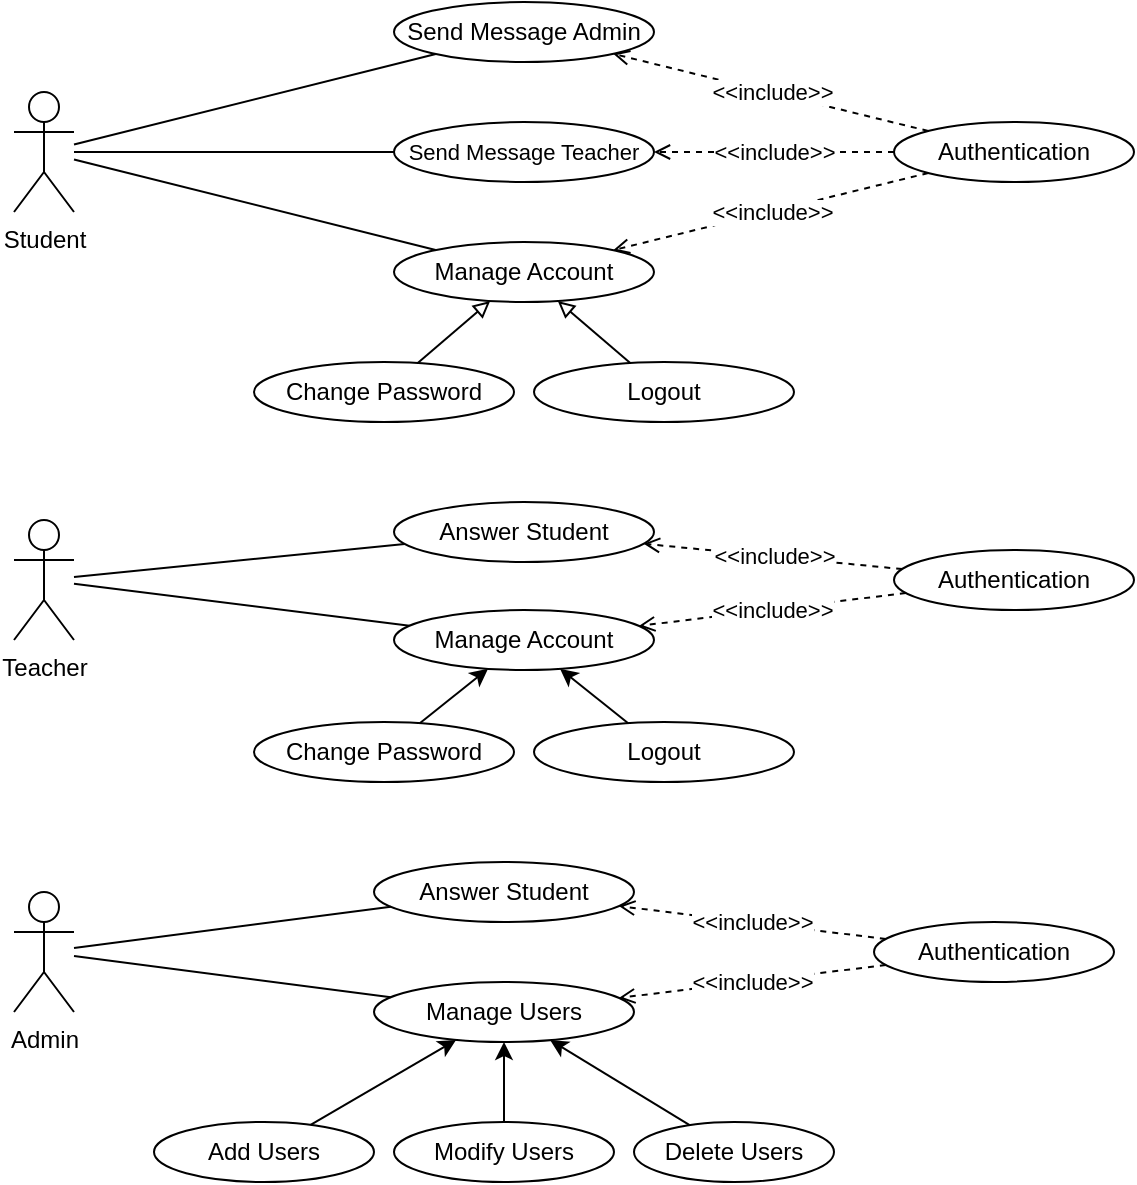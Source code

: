 <mxfile version="17.4.0" type="github" pages="2">
  <diagram id="RxK-hwhavK0Ak2JXyipl" name="UseCase">
    <mxGraphModel dx="868" dy="593" grid="1" gridSize="10" guides="1" tooltips="1" connect="1" arrows="1" fold="1" page="1" pageScale="1" pageWidth="1169" pageHeight="827" background="none" math="0" shadow="0">
      <root>
        <mxCell id="0" />
        <mxCell id="1" parent="0" />
        <mxCell id="9mTpWFLZTC0OJPlyUyN7-3" value="Teacher" style="shape=umlActor;verticalLabelPosition=bottom;verticalAlign=top;html=1;outlineConnect=0;" parent="1" vertex="1">
          <mxGeometry x="120" y="319" width="30" height="60" as="geometry" />
        </mxCell>
        <mxCell id="9mTpWFLZTC0OJPlyUyN7-56" value="" style="endArrow=none;html=1;rounded=0;" parent="1" source="9mTpWFLZTC0OJPlyUyN7-89" target="9mTpWFLZTC0OJPlyUyN7-3" edge="1">
          <mxGeometry width="50" height="50" relative="1" as="geometry">
            <mxPoint x="324.512" y="284.447" as="sourcePoint" />
            <mxPoint x="560" y="230" as="targetPoint" />
          </mxGeometry>
        </mxCell>
        <mxCell id="9mTpWFLZTC0OJPlyUyN7-58" value="" style="endArrow=none;html=1;rounded=0;" parent="1" source="9mTpWFLZTC0OJPlyUyN7-63" target="9mTpWFLZTC0OJPlyUyN7-3" edge="1">
          <mxGeometry width="50" height="50" relative="1" as="geometry">
            <mxPoint x="328.661" y="364.481" as="sourcePoint" />
            <mxPoint x="160" y="274.062" as="targetPoint" />
          </mxGeometry>
        </mxCell>
        <mxCell id="9mTpWFLZTC0OJPlyUyN7-63" value="Manage Account" style="ellipse;whiteSpace=wrap;html=1;" parent="1" vertex="1">
          <mxGeometry x="310" y="364" width="130" height="30" as="geometry" />
        </mxCell>
        <mxCell id="9mTpWFLZTC0OJPlyUyN7-64" value="Change Password" style="ellipse;whiteSpace=wrap;html=1;" parent="1" vertex="1">
          <mxGeometry x="240" y="420" width="130" height="30" as="geometry" />
        </mxCell>
        <mxCell id="9mTpWFLZTC0OJPlyUyN7-65" value="" style="endArrow=classic;html=1;rounded=0;" parent="1" source="9mTpWFLZTC0OJPlyUyN7-64" target="9mTpWFLZTC0OJPlyUyN7-63" edge="1">
          <mxGeometry width="50" height="50" relative="1" as="geometry">
            <mxPoint x="560" y="480" as="sourcePoint" />
            <mxPoint x="510" y="530" as="targetPoint" />
          </mxGeometry>
        </mxCell>
        <mxCell id="9mTpWFLZTC0OJPlyUyN7-66" value="Logout" style="ellipse;whiteSpace=wrap;html=1;" parent="1" vertex="1">
          <mxGeometry x="380" y="420" width="130" height="30" as="geometry" />
        </mxCell>
        <mxCell id="9mTpWFLZTC0OJPlyUyN7-67" value="" style="endArrow=classic;html=1;rounded=0;" parent="1" source="9mTpWFLZTC0OJPlyUyN7-66" target="9mTpWFLZTC0OJPlyUyN7-63" edge="1">
          <mxGeometry width="50" height="50" relative="1" as="geometry">
            <mxPoint x="510" y="530" as="sourcePoint" />
            <mxPoint x="560" y="480" as="targetPoint" />
          </mxGeometry>
        </mxCell>
        <mxCell id="9mTpWFLZTC0OJPlyUyN7-68" value="Authentication" style="ellipse;whiteSpace=wrap;html=1;" parent="1" vertex="1">
          <mxGeometry x="560" y="334" width="120" height="30" as="geometry" />
        </mxCell>
        <mxCell id="9mTpWFLZTC0OJPlyUyN7-69" value="" style="endArrow=open;html=1;rounded=0;dashed=1;endFill=0;" parent="1" source="9mTpWFLZTC0OJPlyUyN7-68" target="9mTpWFLZTC0OJPlyUyN7-89" edge="1">
          <mxGeometry relative="1" as="geometry">
            <mxPoint x="620" y="275" as="sourcePoint" />
            <mxPoint x="423.824" y="284.902" as="targetPoint" />
          </mxGeometry>
        </mxCell>
        <mxCell id="9mTpWFLZTC0OJPlyUyN7-70" value="&amp;lt;&amp;lt;include&amp;gt;&amp;gt;" style="edgeLabel;resizable=0;html=1;align=center;verticalAlign=middle;" parent="9mTpWFLZTC0OJPlyUyN7-69" connectable="0" vertex="1">
          <mxGeometry relative="1" as="geometry" />
        </mxCell>
        <mxCell id="9mTpWFLZTC0OJPlyUyN7-73" value="" style="endArrow=open;html=1;rounded=0;dashed=1;endFill=0;" parent="1" source="9mTpWFLZTC0OJPlyUyN7-68" target="9mTpWFLZTC0OJPlyUyN7-63" edge="1">
          <mxGeometry relative="1" as="geometry">
            <mxPoint x="610" y="314" as="sourcePoint" />
            <mxPoint x="450" y="335" as="targetPoint" />
          </mxGeometry>
        </mxCell>
        <mxCell id="9mTpWFLZTC0OJPlyUyN7-74" value="&amp;lt;&amp;lt;include&amp;gt;&amp;gt;" style="edgeLabel;resizable=0;html=1;align=center;verticalAlign=middle;" parent="9mTpWFLZTC0OJPlyUyN7-73" connectable="0" vertex="1">
          <mxGeometry relative="1" as="geometry" />
        </mxCell>
        <mxCell id="9mTpWFLZTC0OJPlyUyN7-89" value="Answer Student" style="ellipse;whiteSpace=wrap;html=1;" parent="1" vertex="1">
          <mxGeometry x="310" y="310" width="130" height="30" as="geometry" />
        </mxCell>
        <mxCell id="9mTpWFLZTC0OJPlyUyN7-2" value="Student" style="shape=umlActor;verticalLabelPosition=bottom;verticalAlign=top;html=1;outlineConnect=0;" parent="1" vertex="1">
          <mxGeometry x="120" y="105" width="30" height="60" as="geometry" />
        </mxCell>
        <mxCell id="9mTpWFLZTC0OJPlyUyN7-9" value="Send Message Admin" style="ellipse;whiteSpace=wrap;html=1;" parent="1" vertex="1">
          <mxGeometry x="310" y="60" width="130" height="30" as="geometry" />
        </mxCell>
        <mxCell id="9mTpWFLZTC0OJPlyUyN7-10" value="Send Message Teacher" style="ellipse;whiteSpace=wrap;html=1;fontSize=11;" parent="1" vertex="1">
          <mxGeometry x="310" y="120" width="130" height="30" as="geometry" />
        </mxCell>
        <mxCell id="9mTpWFLZTC0OJPlyUyN7-12" value="" style="endArrow=none;html=1;rounded=0;" parent="1" source="9mTpWFLZTC0OJPlyUyN7-2" target="9mTpWFLZTC0OJPlyUyN7-9" edge="1">
          <mxGeometry width="50" height="50" relative="1" as="geometry">
            <mxPoint x="170" y="110" as="sourcePoint" />
            <mxPoint x="220" y="60" as="targetPoint" />
          </mxGeometry>
        </mxCell>
        <mxCell id="9mTpWFLZTC0OJPlyUyN7-13" value="" style="endArrow=none;html=1;rounded=0;" parent="1" source="9mTpWFLZTC0OJPlyUyN7-2" target="9mTpWFLZTC0OJPlyUyN7-10" edge="1">
          <mxGeometry width="50" height="50" relative="1" as="geometry">
            <mxPoint x="150" y="90" as="sourcePoint" />
            <mxPoint x="560" y="160" as="targetPoint" />
          </mxGeometry>
        </mxCell>
        <mxCell id="9mTpWFLZTC0OJPlyUyN7-16" value="Authentication" style="ellipse;whiteSpace=wrap;html=1;" parent="1" vertex="1">
          <mxGeometry x="560" y="120" width="120" height="30" as="geometry" />
        </mxCell>
        <mxCell id="9mTpWFLZTC0OJPlyUyN7-24" value="" style="endArrow=open;html=1;rounded=0;dashed=1;endFill=0;" parent="1" source="9mTpWFLZTC0OJPlyUyN7-16" target="9mTpWFLZTC0OJPlyUyN7-9" edge="1">
          <mxGeometry relative="1" as="geometry">
            <mxPoint x="500" y="180" as="sourcePoint" />
            <mxPoint x="600" y="180" as="targetPoint" />
          </mxGeometry>
        </mxCell>
        <mxCell id="9mTpWFLZTC0OJPlyUyN7-25" value="&amp;lt;&amp;lt;include&amp;gt;&amp;gt;" style="edgeLabel;resizable=0;html=1;align=center;verticalAlign=middle;" parent="9mTpWFLZTC0OJPlyUyN7-24" connectable="0" vertex="1">
          <mxGeometry relative="1" as="geometry" />
        </mxCell>
        <mxCell id="9mTpWFLZTC0OJPlyUyN7-26" value="" style="endArrow=open;html=1;rounded=0;dashed=1;endFill=0;" parent="1" source="9mTpWFLZTC0OJPlyUyN7-16" target="9mTpWFLZTC0OJPlyUyN7-10" edge="1">
          <mxGeometry relative="1" as="geometry">
            <mxPoint x="480" y="190" as="sourcePoint" />
            <mxPoint x="580" y="190" as="targetPoint" />
          </mxGeometry>
        </mxCell>
        <mxCell id="9mTpWFLZTC0OJPlyUyN7-27" value="&amp;lt;&amp;lt;include&amp;gt;&amp;gt;" style="edgeLabel;resizable=0;html=1;align=center;verticalAlign=middle;" parent="9mTpWFLZTC0OJPlyUyN7-26" connectable="0" vertex="1">
          <mxGeometry relative="1" as="geometry" />
        </mxCell>
        <mxCell id="9mTpWFLZTC0OJPlyUyN7-29" value="Manage Account" style="ellipse;whiteSpace=wrap;html=1;" parent="1" vertex="1">
          <mxGeometry x="310" y="180" width="130" height="30" as="geometry" />
        </mxCell>
        <mxCell id="9mTpWFLZTC0OJPlyUyN7-30" value="" style="endArrow=none;html=1;rounded=0;" parent="1" source="9mTpWFLZTC0OJPlyUyN7-29" target="9mTpWFLZTC0OJPlyUyN7-2" edge="1">
          <mxGeometry width="50" height="50" relative="1" as="geometry">
            <mxPoint x="510" y="210" as="sourcePoint" />
            <mxPoint x="150" y="90" as="targetPoint" />
          </mxGeometry>
        </mxCell>
        <mxCell id="9mTpWFLZTC0OJPlyUyN7-32" value="" style="endArrow=open;html=1;rounded=0;dashed=1;endFill=0;" parent="1" source="9mTpWFLZTC0OJPlyUyN7-16" target="9mTpWFLZTC0OJPlyUyN7-29" edge="1">
          <mxGeometry relative="1" as="geometry">
            <mxPoint x="610" y="115" as="sourcePoint" />
            <mxPoint x="450" y="145" as="targetPoint" />
          </mxGeometry>
        </mxCell>
        <mxCell id="9mTpWFLZTC0OJPlyUyN7-33" value="&amp;lt;&amp;lt;include&amp;gt;&amp;gt;" style="edgeLabel;resizable=0;html=1;align=center;verticalAlign=middle;" parent="9mTpWFLZTC0OJPlyUyN7-32" connectable="0" vertex="1">
          <mxGeometry relative="1" as="geometry" />
        </mxCell>
        <mxCell id="9mTpWFLZTC0OJPlyUyN7-34" value="Change Password" style="ellipse;whiteSpace=wrap;html=1;" parent="1" vertex="1">
          <mxGeometry x="240" y="240" width="130" height="30" as="geometry" />
        </mxCell>
        <mxCell id="9mTpWFLZTC0OJPlyUyN7-38" value="" style="endArrow=block;html=1;rounded=0;endFill=0;" parent="1" source="9mTpWFLZTC0OJPlyUyN7-34" target="9mTpWFLZTC0OJPlyUyN7-29" edge="1">
          <mxGeometry width="50" height="50" relative="1" as="geometry">
            <mxPoint x="560" y="300" as="sourcePoint" />
            <mxPoint x="510" y="350" as="targetPoint" />
          </mxGeometry>
        </mxCell>
        <mxCell id="9mTpWFLZTC0OJPlyUyN7-39" value="Logout" style="ellipse;whiteSpace=wrap;html=1;" parent="1" vertex="1">
          <mxGeometry x="380" y="240" width="130" height="30" as="geometry" />
        </mxCell>
        <mxCell id="9mTpWFLZTC0OJPlyUyN7-40" value="" style="endArrow=block;html=1;rounded=0;endFill=0;" parent="1" source="9mTpWFLZTC0OJPlyUyN7-39" target="9mTpWFLZTC0OJPlyUyN7-29" edge="1">
          <mxGeometry width="50" height="50" relative="1" as="geometry">
            <mxPoint x="510" y="350" as="sourcePoint" />
            <mxPoint x="560" y="300" as="targetPoint" />
          </mxGeometry>
        </mxCell>
        <mxCell id="9mTpWFLZTC0OJPlyUyN7-4" value="Admin" style="shape=umlActor;verticalLabelPosition=bottom;verticalAlign=top;html=1;outlineConnect=0;" parent="1" vertex="1">
          <mxGeometry x="120" y="505" width="30" height="60" as="geometry" />
        </mxCell>
        <mxCell id="9mTpWFLZTC0OJPlyUyN7-75" value="Answer Student" style="ellipse;whiteSpace=wrap;html=1;" parent="1" vertex="1">
          <mxGeometry x="300" y="490" width="130" height="30" as="geometry" />
        </mxCell>
        <mxCell id="9mTpWFLZTC0OJPlyUyN7-77" value="Manage Users" style="ellipse;whiteSpace=wrap;html=1;" parent="1" vertex="1">
          <mxGeometry x="300" y="550" width="130" height="30" as="geometry" />
        </mxCell>
        <mxCell id="9mTpWFLZTC0OJPlyUyN7-82" value="Authentication" style="ellipse;whiteSpace=wrap;html=1;" parent="1" vertex="1">
          <mxGeometry x="550" y="520" width="120" height="30" as="geometry" />
        </mxCell>
        <mxCell id="9mTpWFLZTC0OJPlyUyN7-83" value="" style="endArrow=open;html=1;rounded=0;dashed=1;endFill=0;" parent="1" source="9mTpWFLZTC0OJPlyUyN7-82" target="9mTpWFLZTC0OJPlyUyN7-75" edge="1">
          <mxGeometry relative="1" as="geometry">
            <mxPoint x="610" y="465" as="sourcePoint" />
            <mxPoint x="450" y="435" as="targetPoint" />
          </mxGeometry>
        </mxCell>
        <mxCell id="9mTpWFLZTC0OJPlyUyN7-84" value="&amp;lt;&amp;lt;include&amp;gt;&amp;gt;" style="edgeLabel;resizable=0;html=1;align=center;verticalAlign=middle;" parent="9mTpWFLZTC0OJPlyUyN7-83" connectable="0" vertex="1">
          <mxGeometry relative="1" as="geometry" />
        </mxCell>
        <mxCell id="9mTpWFLZTC0OJPlyUyN7-87" value="" style="endArrow=open;html=1;rounded=0;dashed=1;endFill=0;" parent="1" source="9mTpWFLZTC0OJPlyUyN7-82" target="9mTpWFLZTC0OJPlyUyN7-77" edge="1">
          <mxGeometry relative="1" as="geometry">
            <mxPoint x="600" y="504" as="sourcePoint" />
            <mxPoint x="440" y="525" as="targetPoint" />
          </mxGeometry>
        </mxCell>
        <mxCell id="9mTpWFLZTC0OJPlyUyN7-88" value="&amp;lt;&amp;lt;include&amp;gt;&amp;gt;" style="edgeLabel;resizable=0;html=1;align=center;verticalAlign=middle;" parent="9mTpWFLZTC0OJPlyUyN7-87" connectable="0" vertex="1">
          <mxGeometry relative="1" as="geometry" />
        </mxCell>
        <mxCell id="9mTpWFLZTC0OJPlyUyN7-101" value="" style="endArrow=none;html=1;rounded=0;fontSize=11;" parent="1" source="9mTpWFLZTC0OJPlyUyN7-4" target="9mTpWFLZTC0OJPlyUyN7-75" edge="1">
          <mxGeometry width="50" height="50" relative="1" as="geometry">
            <mxPoint x="520" y="390" as="sourcePoint" />
            <mxPoint x="570" y="340" as="targetPoint" />
          </mxGeometry>
        </mxCell>
        <mxCell id="9mTpWFLZTC0OJPlyUyN7-102" value="" style="endArrow=none;html=1;rounded=0;fontSize=11;" parent="1" source="9mTpWFLZTC0OJPlyUyN7-4" target="9mTpWFLZTC0OJPlyUyN7-77" edge="1">
          <mxGeometry width="50" height="50" relative="1" as="geometry">
            <mxPoint x="150" y="557.188" as="sourcePoint" />
            <mxPoint x="324.553" y="524.459" as="targetPoint" />
          </mxGeometry>
        </mxCell>
        <mxCell id="9mTpWFLZTC0OJPlyUyN7-105" value="Add Users" style="ellipse;whiteSpace=wrap;html=1;" parent="1" vertex="1">
          <mxGeometry x="190" y="620" width="110" height="30" as="geometry" />
        </mxCell>
        <mxCell id="9mTpWFLZTC0OJPlyUyN7-108" value="Modify Users" style="ellipse;whiteSpace=wrap;html=1;" parent="1" vertex="1">
          <mxGeometry x="310" y="620" width="110" height="30" as="geometry" />
        </mxCell>
        <mxCell id="9mTpWFLZTC0OJPlyUyN7-109" value="Delete Users" style="ellipse;whiteSpace=wrap;html=1;" parent="1" vertex="1">
          <mxGeometry x="430" y="620" width="100" height="30" as="geometry" />
        </mxCell>
        <mxCell id="9mTpWFLZTC0OJPlyUyN7-110" value="" style="endArrow=classic;html=1;rounded=0;fontSize=11;" parent="1" source="9mTpWFLZTC0OJPlyUyN7-105" target="9mTpWFLZTC0OJPlyUyN7-77" edge="1">
          <mxGeometry width="50" height="50" relative="1" as="geometry">
            <mxPoint x="90" y="500" as="sourcePoint" />
            <mxPoint x="140" y="450" as="targetPoint" />
          </mxGeometry>
        </mxCell>
        <mxCell id="9mTpWFLZTC0OJPlyUyN7-111" value="" style="endArrow=classic;html=1;rounded=0;fontSize=11;" parent="1" source="9mTpWFLZTC0OJPlyUyN7-109" target="9mTpWFLZTC0OJPlyUyN7-77" edge="1">
          <mxGeometry width="50" height="50" relative="1" as="geometry">
            <mxPoint x="650" y="620" as="sourcePoint" />
            <mxPoint x="700" y="570" as="targetPoint" />
          </mxGeometry>
        </mxCell>
        <mxCell id="9mTpWFLZTC0OJPlyUyN7-112" value="" style="endArrow=classic;html=1;rounded=0;fontSize=11;" parent="1" source="9mTpWFLZTC0OJPlyUyN7-108" target="9mTpWFLZTC0OJPlyUyN7-77" edge="1">
          <mxGeometry width="50" height="50" relative="1" as="geometry">
            <mxPoint x="220" y="530" as="sourcePoint" />
            <mxPoint x="270" y="480" as="targetPoint" />
          </mxGeometry>
        </mxCell>
      </root>
    </mxGraphModel>
  </diagram>
  <diagram id="rKKl1XsBsu5-0OQfWzOm" name="Class">
    <mxGraphModel dx="1736" dy="1186" grid="1" gridSize="10" guides="1" tooltips="1" connect="1" arrows="1" fold="1" page="1" pageScale="1" pageWidth="1169" pageHeight="827" math="0" shadow="0">
      <root>
        <mxCell id="0" />
        <mxCell id="1" parent="0" />
        <mxCell id="GgEkKTrSYsy7QNeAzJKL-1" value="&lt;abstract&gt; User" style="swimlane;fontStyle=2;align=center;verticalAlign=top;childLayout=stackLayout;horizontal=1;startSize=26;horizontalStack=0;resizeParent=1;resizeLast=0;collapsible=1;marginBottom=0;rounded=0;shadow=0;strokeWidth=1;fillColor=#dae8fc;strokeColor=#6c8ebf;" vertex="1" parent="1">
          <mxGeometry x="60" y="360" width="150" height="164" as="geometry">
            <mxRectangle x="220" y="120" width="160" height="26" as="alternateBounds" />
          </mxGeometry>
        </mxCell>
        <mxCell id="GgEkKTrSYsy7QNeAzJKL-2" value="Full Name : String" style="text;align=left;verticalAlign=top;spacingLeft=4;spacingRight=4;overflow=hidden;rotatable=0;points=[[0,0.5],[1,0.5]];portConstraint=eastwest;" vertex="1" parent="GgEkKTrSYsy7QNeAzJKL-1">
          <mxGeometry y="26" width="150" height="26" as="geometry" />
        </mxCell>
        <mxCell id="GgEkKTrSYsy7QNeAzJKL-3" value="Phone Number : String" style="text;align=left;verticalAlign=top;spacingLeft=4;spacingRight=4;overflow=hidden;rotatable=0;points=[[0,0.5],[1,0.5]];portConstraint=eastwest;rounded=0;shadow=0;html=0;" vertex="1" parent="GgEkKTrSYsy7QNeAzJKL-1">
          <mxGeometry y="52" width="150" height="26" as="geometry" />
        </mxCell>
        <mxCell id="GgEkKTrSYsy7QNeAzJKL-4" value="Email Address : String" style="text;align=left;verticalAlign=top;spacingLeft=4;spacingRight=4;overflow=hidden;rotatable=0;points=[[0,0.5],[1,0.5]];portConstraint=eastwest;rounded=0;shadow=0;html=0;" vertex="1" parent="GgEkKTrSYsy7QNeAzJKL-1">
          <mxGeometry y="78" width="150" height="26" as="geometry" />
        </mxCell>
        <mxCell id="GgEkKTrSYsy7QNeAzJKL-5" value="ID : Integer (11)" style="text;align=left;verticalAlign=top;spacingLeft=4;spacingRight=4;overflow=hidden;rotatable=0;points=[[0,0.5],[1,0.5]];portConstraint=eastwest;rounded=0;shadow=0;html=0;" vertex="1" parent="GgEkKTrSYsy7QNeAzJKL-1">
          <mxGeometry y="104" width="150" height="26" as="geometry" />
        </mxCell>
        <mxCell id="GgEkKTrSYsy7QNeAzJKL-6" value="Password : String" style="text;align=left;verticalAlign=top;spacingLeft=4;spacingRight=4;overflow=hidden;rotatable=0;points=[[0,0.5],[1,0.5]];portConstraint=eastwest;rounded=0;shadow=0;html=0;" vertex="1" parent="GgEkKTrSYsy7QNeAzJKL-1">
          <mxGeometry y="130" width="150" height="26" as="geometry" />
        </mxCell>
        <mxCell id="GgEkKTrSYsy7QNeAzJKL-7" value="" style="line;html=1;strokeWidth=1;align=left;verticalAlign=middle;spacingTop=-1;spacingLeft=3;spacingRight=3;rotatable=0;labelPosition=right;points=[];portConstraint=eastwest;" vertex="1" parent="GgEkKTrSYsy7QNeAzJKL-1">
          <mxGeometry y="156" width="150" height="8" as="geometry" />
        </mxCell>
        <mxCell id="GgEkKTrSYsy7QNeAzJKL-8" value="Student" style="swimlane;fontStyle=2;align=center;verticalAlign=top;childLayout=stackLayout;horizontal=1;startSize=26;horizontalStack=0;resizeParent=1;resizeLast=0;collapsible=1;marginBottom=0;rounded=0;shadow=0;strokeWidth=1;fillColor=#dae8fc;strokeColor=#6c8ebf;" vertex="1" parent="1">
          <mxGeometry x="260" y="320" width="150" height="138" as="geometry">
            <mxRectangle x="220" y="120" width="160" height="26" as="alternateBounds" />
          </mxGeometry>
        </mxCell>
        <mxCell id="GgEkKTrSYsy7QNeAzJKL-9" value="Level : String" style="text;align=left;verticalAlign=top;spacingLeft=4;spacingRight=4;overflow=hidden;rotatable=0;points=[[0,0.5],[1,0.5]];portConstraint=eastwest;" vertex="1" parent="GgEkKTrSYsy7QNeAzJKL-8">
          <mxGeometry y="26" width="150" height="26" as="geometry" />
        </mxCell>
        <mxCell id="GgEkKTrSYsy7QNeAzJKL-10" value="Group : Integer (2)" style="text;align=left;verticalAlign=top;spacingLeft=4;spacingRight=4;overflow=hidden;rotatable=0;points=[[0,0.5],[1,0.5]];portConstraint=eastwest;rounded=0;shadow=0;html=0;" vertex="1" parent="GgEkKTrSYsy7QNeAzJKL-8">
          <mxGeometry y="52" width="150" height="26" as="geometry" />
        </mxCell>
        <mxCell id="GgEkKTrSYsy7QNeAzJKL-11" value="Card_ID : String (12)" style="text;align=left;verticalAlign=top;spacingLeft=4;spacingRight=4;overflow=hidden;rotatable=0;points=[[0,0.5],[1,0.5]];portConstraint=eastwest;rounded=0;shadow=0;html=0;" vertex="1" parent="GgEkKTrSYsy7QNeAzJKL-8">
          <mxGeometry y="78" width="150" height="26" as="geometry" />
        </mxCell>
        <mxCell id="GgEkKTrSYsy7QNeAzJKL-12" value="Spec : String" style="text;align=left;verticalAlign=top;spacingLeft=4;spacingRight=4;overflow=hidden;rotatable=0;points=[[0,0.5],[1,0.5]];portConstraint=eastwest;rounded=0;shadow=0;html=0;" vertex="1" parent="GgEkKTrSYsy7QNeAzJKL-8">
          <mxGeometry y="104" width="150" height="26" as="geometry" />
        </mxCell>
        <mxCell id="GgEkKTrSYsy7QNeAzJKL-13" value="" style="line;html=1;strokeWidth=1;align=left;verticalAlign=middle;spacingTop=-1;spacingLeft=3;spacingRight=3;rotatable=0;labelPosition=right;points=[];portConstraint=eastwest;" vertex="1" parent="GgEkKTrSYsy7QNeAzJKL-8">
          <mxGeometry y="130" width="150" height="8" as="geometry" />
        </mxCell>
        <mxCell id="GgEkKTrSYsy7QNeAzJKL-14" value="Teacher" style="swimlane;fontStyle=2;align=center;verticalAlign=top;childLayout=stackLayout;horizontal=1;startSize=26;horizontalStack=0;resizeParent=1;resizeLast=0;collapsible=1;marginBottom=0;rounded=0;shadow=0;strokeWidth=1;fillColor=#dae8fc;strokeColor=#6c8ebf;" vertex="1" parent="1">
          <mxGeometry x="260" y="480" width="150" height="60" as="geometry">
            <mxRectangle x="220" y="120" width="160" height="26" as="alternateBounds" />
          </mxGeometry>
        </mxCell>
        <mxCell id="GgEkKTrSYsy7QNeAzJKL-15" value="Grade : String" style="text;align=left;verticalAlign=top;spacingLeft=4;spacingRight=4;overflow=hidden;rotatable=0;points=[[0,0.5],[1,0.5]];portConstraint=eastwest;" vertex="1" parent="GgEkKTrSYsy7QNeAzJKL-14">
          <mxGeometry y="26" width="150" height="26" as="geometry" />
        </mxCell>
        <mxCell id="GgEkKTrSYsy7QNeAzJKL-16" value="" style="line;html=1;strokeWidth=1;align=left;verticalAlign=middle;spacingTop=-1;spacingLeft=3;spacingRight=3;rotatable=0;labelPosition=right;points=[];portConstraint=eastwest;" vertex="1" parent="GgEkKTrSYsy7QNeAzJKL-14">
          <mxGeometry y="52" width="150" height="8" as="geometry" />
        </mxCell>
        <mxCell id="GgEkKTrSYsy7QNeAzJKL-17" value="Problem" style="swimlane;fontStyle=2;align=center;verticalAlign=top;childLayout=stackLayout;horizontal=1;startSize=26;horizontalStack=0;resizeParent=1;resizeLast=0;collapsible=1;marginBottom=0;rounded=0;shadow=0;strokeWidth=1;fillColor=#d5e8d4;strokeColor=#82b366;" vertex="1" parent="1">
          <mxGeometry x="690" y="120" width="150" height="164" as="geometry">
            <mxRectangle x="600" y="156" width="160" height="26" as="alternateBounds" />
          </mxGeometry>
        </mxCell>
        <mxCell id="GgEkKTrSYsy7QNeAzJKL-18" value="ID : Integer (11)" style="text;align=left;verticalAlign=top;spacingLeft=4;spacingRight=4;overflow=hidden;rotatable=0;points=[[0,0.5],[1,0.5]];portConstraint=eastwest;rounded=0;shadow=0;html=0;" vertex="1" parent="GgEkKTrSYsy7QNeAzJKL-17">
          <mxGeometry y="26" width="150" height="26" as="geometry" />
        </mxCell>
        <mxCell id="GgEkKTrSYsy7QNeAzJKL-19" value="Type : String" style="text;align=left;verticalAlign=top;spacingLeft=4;spacingRight=4;overflow=hidden;rotatable=0;points=[[0,0.5],[1,0.5]];portConstraint=eastwest;" vertex="1" parent="GgEkKTrSYsy7QNeAzJKL-17">
          <mxGeometry y="52" width="150" height="26" as="geometry" />
        </mxCell>
        <mxCell id="GgEkKTrSYsy7QNeAzJKL-20" value="Text : String" style="text;align=left;verticalAlign=top;spacingLeft=4;spacingRight=4;overflow=hidden;rotatable=0;points=[[0,0.5],[1,0.5]];portConstraint=eastwest;rounded=0;shadow=0;html=0;" vertex="1" parent="GgEkKTrSYsy7QNeAzJKL-17">
          <mxGeometry y="78" width="150" height="26" as="geometry" />
        </mxCell>
        <mxCell id="GgEkKTrSYsy7QNeAzJKL-21" value="Write Date : Date" style="text;align=left;verticalAlign=top;spacingLeft=4;spacingRight=4;overflow=hidden;rotatable=0;points=[[0,0.5],[1,0.5]];portConstraint=eastwest;rounded=0;shadow=0;html=0;" vertex="1" parent="GgEkKTrSYsy7QNeAzJKL-17">
          <mxGeometry y="104" width="150" height="26" as="geometry" />
        </mxCell>
        <mxCell id="GgEkKTrSYsy7QNeAzJKL-22" value="Answer Date : Date" style="text;align=left;verticalAlign=top;spacingLeft=4;spacingRight=4;overflow=hidden;rotatable=0;points=[[0,0.5],[1,0.5]];portConstraint=eastwest;rounded=0;shadow=0;html=0;" vertex="1" parent="GgEkKTrSYsy7QNeAzJKL-17">
          <mxGeometry y="130" width="150" height="26" as="geometry" />
        </mxCell>
        <mxCell id="GgEkKTrSYsy7QNeAzJKL-23" value="" style="line;html=1;strokeWidth=1;align=left;verticalAlign=middle;spacingTop=-1;spacingLeft=3;spacingRight=3;rotatable=0;labelPosition=right;points=[];portConstraint=eastwest;" vertex="1" parent="GgEkKTrSYsy7QNeAzJKL-17">
          <mxGeometry y="156" width="150" height="8" as="geometry" />
        </mxCell>
        <mxCell id="GgEkKTrSYsy7QNeAzJKL-24" value="" style="endArrow=classic;html=1;rounded=0;" edge="1" parent="1" source="GgEkKTrSYsy7QNeAzJKL-8" target="GgEkKTrSYsy7QNeAzJKL-17">
          <mxGeometry relative="1" as="geometry">
            <mxPoint x="530" y="260" as="sourcePoint" />
            <mxPoint x="690" y="260" as="targetPoint" />
          </mxGeometry>
        </mxCell>
        <mxCell id="GgEkKTrSYsy7QNeAzJKL-25" value="Send" style="edgeLabel;resizable=0;html=1;align=center;verticalAlign=middle;" connectable="0" vertex="1" parent="GgEkKTrSYsy7QNeAzJKL-24">
          <mxGeometry relative="1" as="geometry" />
        </mxCell>
        <mxCell id="GgEkKTrSYsy7QNeAzJKL-26" value="0..*" style="edgeLabel;resizable=0;html=1;align=left;verticalAlign=bottom;" connectable="0" vertex="1" parent="GgEkKTrSYsy7QNeAzJKL-24">
          <mxGeometry x="-1" relative="1" as="geometry">
            <mxPoint x="10" y="-6" as="offset" />
          </mxGeometry>
        </mxCell>
        <mxCell id="GgEkKTrSYsy7QNeAzJKL-27" value="1" style="edgeLabel;resizable=0;html=1;align=right;verticalAlign=bottom;" connectable="0" vertex="1" parent="GgEkKTrSYsy7QNeAzJKL-24">
          <mxGeometry x="1" relative="1" as="geometry">
            <mxPoint x="-10" y="5" as="offset" />
          </mxGeometry>
        </mxCell>
        <mxCell id="GgEkKTrSYsy7QNeAzJKL-28" value="" style="endArrow=block;html=1;rounded=0;endFill=0;" edge="1" parent="1" source="GgEkKTrSYsy7QNeAzJKL-1" target="GgEkKTrSYsy7QNeAzJKL-8">
          <mxGeometry width="50" height="50" relative="1" as="geometry">
            <mxPoint x="310" y="360" as="sourcePoint" />
            <mxPoint x="360" y="310" as="targetPoint" />
          </mxGeometry>
        </mxCell>
      </root>
    </mxGraphModel>
  </diagram>
</mxfile>
